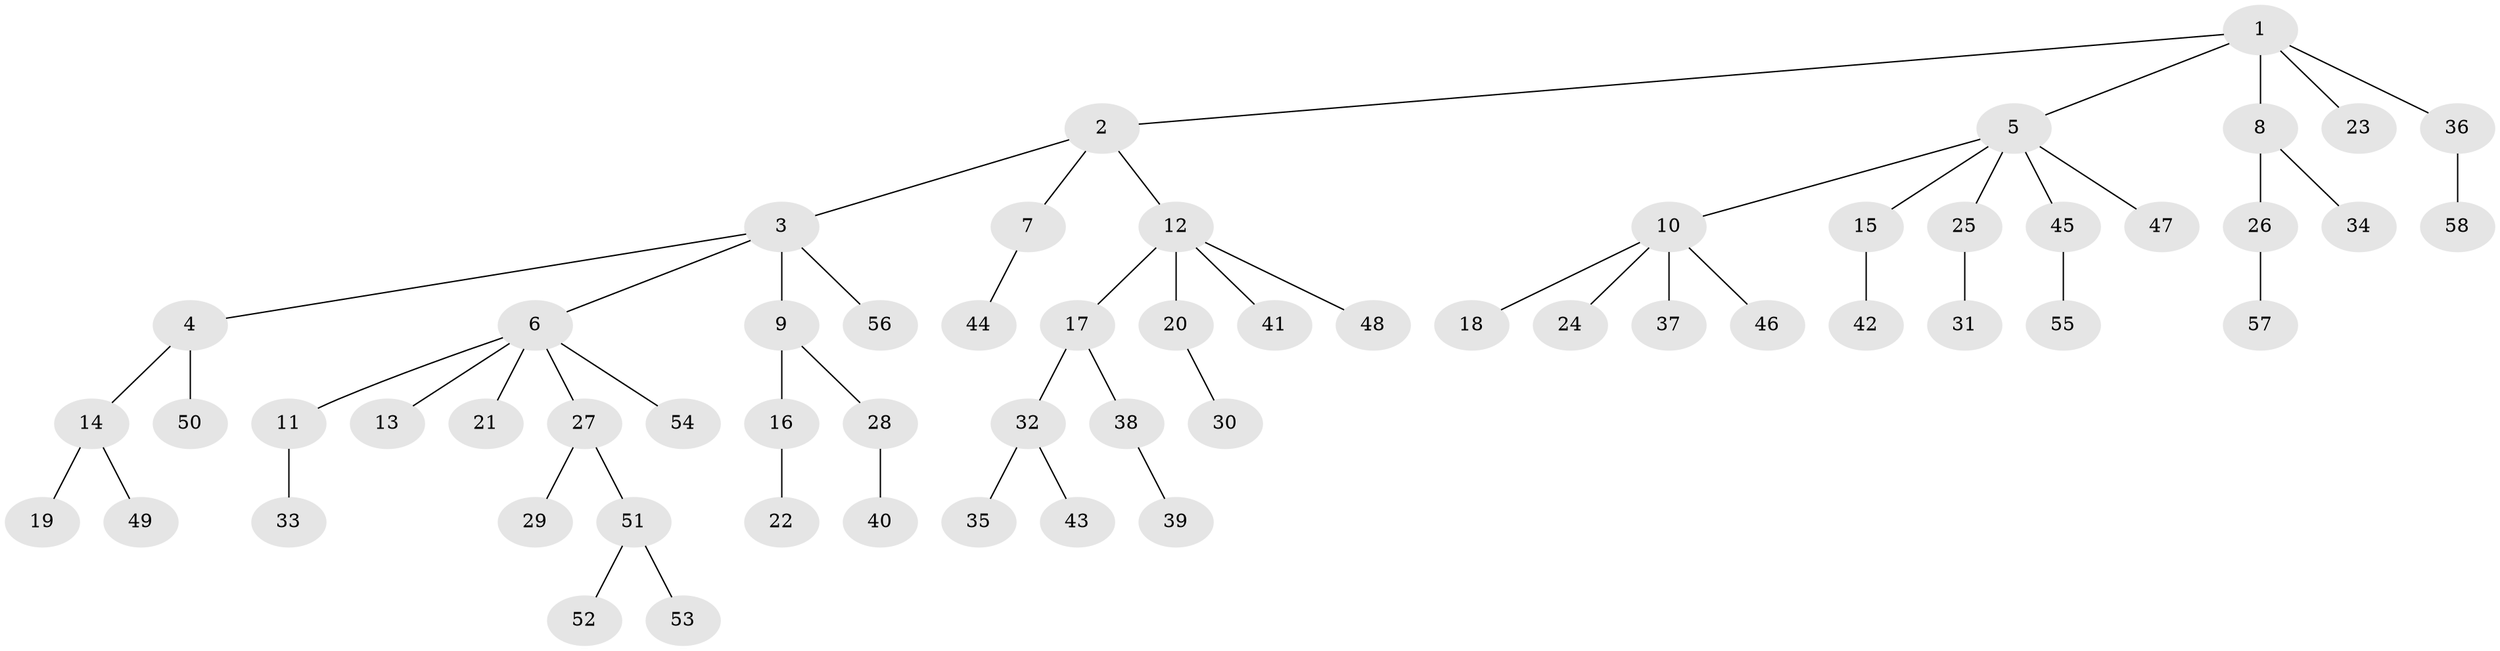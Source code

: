 // Generated by graph-tools (version 1.1) at 2025/11/02/27/25 16:11:27]
// undirected, 58 vertices, 57 edges
graph export_dot {
graph [start="1"]
  node [color=gray90,style=filled];
  1;
  2;
  3;
  4;
  5;
  6;
  7;
  8;
  9;
  10;
  11;
  12;
  13;
  14;
  15;
  16;
  17;
  18;
  19;
  20;
  21;
  22;
  23;
  24;
  25;
  26;
  27;
  28;
  29;
  30;
  31;
  32;
  33;
  34;
  35;
  36;
  37;
  38;
  39;
  40;
  41;
  42;
  43;
  44;
  45;
  46;
  47;
  48;
  49;
  50;
  51;
  52;
  53;
  54;
  55;
  56;
  57;
  58;
  1 -- 2;
  1 -- 5;
  1 -- 8;
  1 -- 23;
  1 -- 36;
  2 -- 3;
  2 -- 7;
  2 -- 12;
  3 -- 4;
  3 -- 6;
  3 -- 9;
  3 -- 56;
  4 -- 14;
  4 -- 50;
  5 -- 10;
  5 -- 15;
  5 -- 25;
  5 -- 45;
  5 -- 47;
  6 -- 11;
  6 -- 13;
  6 -- 21;
  6 -- 27;
  6 -- 54;
  7 -- 44;
  8 -- 26;
  8 -- 34;
  9 -- 16;
  9 -- 28;
  10 -- 18;
  10 -- 24;
  10 -- 37;
  10 -- 46;
  11 -- 33;
  12 -- 17;
  12 -- 20;
  12 -- 41;
  12 -- 48;
  14 -- 19;
  14 -- 49;
  15 -- 42;
  16 -- 22;
  17 -- 32;
  17 -- 38;
  20 -- 30;
  25 -- 31;
  26 -- 57;
  27 -- 29;
  27 -- 51;
  28 -- 40;
  32 -- 35;
  32 -- 43;
  36 -- 58;
  38 -- 39;
  45 -- 55;
  51 -- 52;
  51 -- 53;
}
